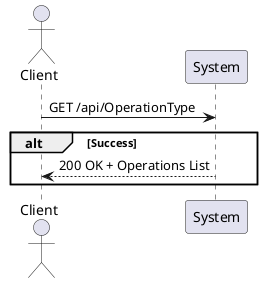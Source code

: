 @startuml OperationTypeSearchSSD
actor Client
participant "System" as System

Client -> System : GET /api/OperationType

alt Success
    System --> Client : 200 OK + Operations List
end

@enduml